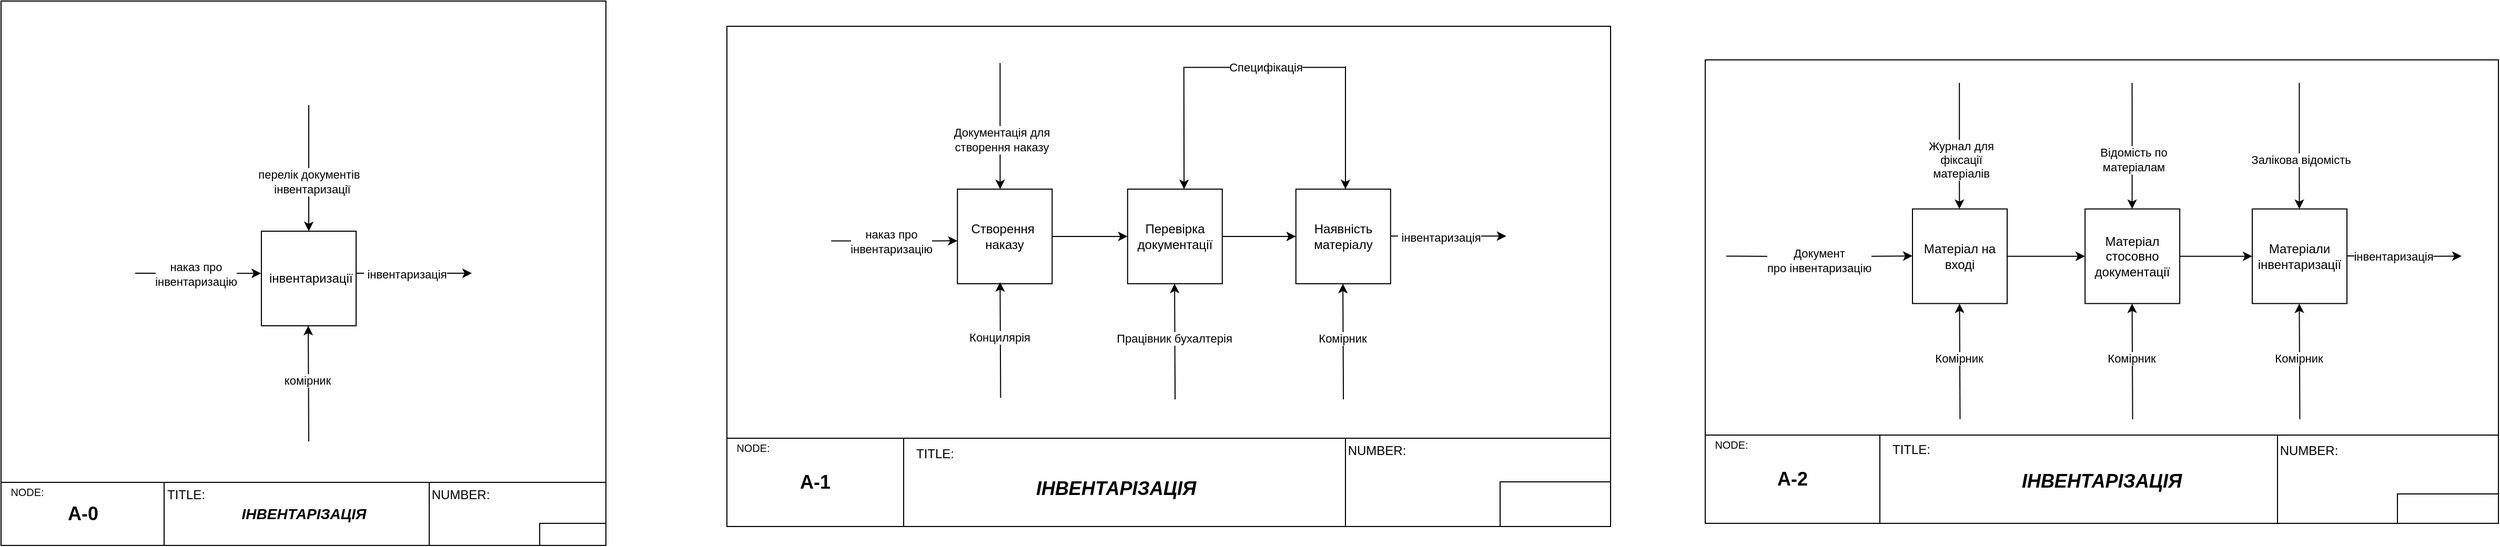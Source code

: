 <mxfile version="22.1.11" type="onedrive">
  <diagram name="Сторінка-1" id="XGw9BpkaDmGz_8pscAHc">
    <mxGraphModel grid="1" page="1" gridSize="10" guides="1" tooltips="1" connect="1" arrows="1" fold="1" pageScale="1" pageWidth="827" pageHeight="1169" math="0" shadow="0">
      <root>
        <mxCell id="0" />
        <mxCell id="1" parent="0" />
        <mxCell id="bA5mIppAFNgKLBcAYVJZ-1" value="" style="rounded=0;whiteSpace=wrap;html=1;" vertex="1" parent="1">
          <mxGeometry x="-720" y="2660" width="575" height="518" as="geometry" />
        </mxCell>
        <mxCell id="bA5mIppAFNgKLBcAYVJZ-2" value="&amp;nbsp;інвентаризації" style="whiteSpace=wrap;html=1;aspect=fixed;" vertex="1" parent="1">
          <mxGeometry x="-472.5" y="2879.0" width="90" height="90" as="geometry" />
        </mxCell>
        <mxCell id="bA5mIppAFNgKLBcAYVJZ-3" value="" style="endArrow=classic;html=1;rounded=0;" edge="1" parent="1">
          <mxGeometry width="50" height="50" relative="1" as="geometry">
            <mxPoint x="-427.5" y="3079.0" as="sourcePoint" />
            <mxPoint x="-428" y="2969.0" as="targetPoint" />
          </mxGeometry>
        </mxCell>
        <mxCell id="bA5mIppAFNgKLBcAYVJZ-4" value="комірник" style="edgeLabel;html=1;align=center;verticalAlign=middle;resizable=0;points=[];" connectable="0" vertex="1" parent="bA5mIppAFNgKLBcAYVJZ-3">
          <mxGeometry x="0.054" y="1" relative="1" as="geometry">
            <mxPoint as="offset" />
          </mxGeometry>
        </mxCell>
        <mxCell id="bA5mIppAFNgKLBcAYVJZ-5" value="" style="endArrow=classic;html=1;rounded=0;entryX=0.5;entryY=0;entryDx=0;entryDy=0;" edge="1" parent="1" target="bA5mIppAFNgKLBcAYVJZ-2">
          <mxGeometry width="50" height="50" relative="1" as="geometry">
            <mxPoint x="-427.5" y="2759.0" as="sourcePoint" />
            <mxPoint x="-392.5" y="2839.0" as="targetPoint" />
          </mxGeometry>
        </mxCell>
        <mxCell id="bA5mIppAFNgKLBcAYVJZ-6" value="перелік документів&amp;nbsp;&lt;br&gt;&amp;nbsp;інвентаризації" style="edgeLabel;html=1;align=center;verticalAlign=middle;resizable=0;points=[];" connectable="0" vertex="1" parent="bA5mIppAFNgKLBcAYVJZ-5">
          <mxGeometry x="0.218" y="1" relative="1" as="geometry">
            <mxPoint as="offset" />
          </mxGeometry>
        </mxCell>
        <mxCell id="bA5mIppAFNgKLBcAYVJZ-7" value="" style="endArrow=classic;html=1;rounded=0;entryX=-0.004;entryY=0.446;entryDx=0;entryDy=0;entryPerimeter=0;" edge="1" parent="1" target="bA5mIppAFNgKLBcAYVJZ-2">
          <mxGeometry width="50" height="50" relative="1" as="geometry">
            <mxPoint x="-592.5" y="2919.0" as="sourcePoint" />
            <mxPoint x="-492.79" y="2919.0" as="targetPoint" />
          </mxGeometry>
        </mxCell>
        <mxCell id="bA5mIppAFNgKLBcAYVJZ-8" value="наказ про &lt;br&gt;інвентаризацію" style="edgeLabel;html=1;align=center;verticalAlign=middle;resizable=0;points=[];" connectable="0" vertex="1" parent="bA5mIppAFNgKLBcAYVJZ-7">
          <mxGeometry x="-0.051" y="-1" relative="1" as="geometry">
            <mxPoint as="offset" />
          </mxGeometry>
        </mxCell>
        <mxCell id="bA5mIppAFNgKLBcAYVJZ-9" value="" style="endArrow=classic;html=1;rounded=0;exitX=1;exitY=0.5;exitDx=0;exitDy=0;" edge="1" parent="1">
          <mxGeometry width="50" height="50" relative="1" as="geometry">
            <mxPoint x="-382.5" y="2919.0" as="sourcePoint" />
            <mxPoint x="-272.5" y="2919.0" as="targetPoint" />
          </mxGeometry>
        </mxCell>
        <mxCell id="bA5mIppAFNgKLBcAYVJZ-10" value="&amp;nbsp;інвентаризація" style="edgeLabel;html=1;align=center;verticalAlign=middle;resizable=0;points=[];" connectable="0" vertex="1" parent="bA5mIppAFNgKLBcAYVJZ-9">
          <mxGeometry x="-0.163" y="-1" relative="1" as="geometry">
            <mxPoint as="offset" />
          </mxGeometry>
        </mxCell>
        <mxCell id="bA5mIppAFNgKLBcAYVJZ-11" value="" style="rounded=0;whiteSpace=wrap;html=1;" vertex="1" parent="1">
          <mxGeometry x="-720" y="3118" width="575" height="60" as="geometry" />
        </mxCell>
        <mxCell id="bA5mIppAFNgKLBcAYVJZ-12" value="" style="rounded=0;whiteSpace=wrap;html=1;" vertex="1" parent="1">
          <mxGeometry x="-720" y="3118" width="155" height="60" as="geometry" />
        </mxCell>
        <mxCell id="bA5mIppAFNgKLBcAYVJZ-13" value="&lt;h5&gt;&lt;span style=&quot;font-weight: normal;&quot;&gt;NODE:&lt;/span&gt;&lt;/h5&gt;" style="text;html=1;strokeColor=none;fillColor=none;align=center;verticalAlign=middle;whiteSpace=wrap;rounded=0;" vertex="1" parent="1">
          <mxGeometry x="-720" y="3118" width="50" height="18" as="geometry" />
        </mxCell>
        <mxCell id="bA5mIppAFNgKLBcAYVJZ-14" value="&lt;h2&gt;&lt;b&gt;A-0&lt;/b&gt;&lt;/h2&gt;" style="text;html=1;strokeColor=none;fillColor=none;align=center;verticalAlign=middle;whiteSpace=wrap;rounded=0;" vertex="1" parent="1">
          <mxGeometry x="-672.5" y="3133" width="60" height="30" as="geometry" />
        </mxCell>
        <mxCell id="bA5mIppAFNgKLBcAYVJZ-15" value="TITLE:" style="text;html=1;strokeColor=none;fillColor=none;align=center;verticalAlign=middle;whiteSpace=wrap;rounded=0;" vertex="1" parent="1">
          <mxGeometry x="-574" y="3115" width="60" height="30" as="geometry" />
        </mxCell>
        <mxCell id="bA5mIppAFNgKLBcAYVJZ-16" value="&lt;h3&gt;&lt;b&gt;&lt;i&gt;ІНВЕНТАРІЗАЦІЯ&lt;/i&gt;&lt;/b&gt;&lt;/h3&gt;" style="text;html=1;strokeColor=none;fillColor=none;align=center;verticalAlign=middle;whiteSpace=wrap;rounded=0;" vertex="1" parent="1">
          <mxGeometry x="-462.5" y="3133" width="60" height="30" as="geometry" />
        </mxCell>
        <mxCell id="bA5mIppAFNgKLBcAYVJZ-17" value="" style="rounded=0;whiteSpace=wrap;html=1;" vertex="1" parent="1">
          <mxGeometry x="-313" y="3118" width="168" height="60" as="geometry" />
        </mxCell>
        <mxCell id="bA5mIppAFNgKLBcAYVJZ-18" value="" style="rounded=0;whiteSpace=wrap;html=1;" vertex="1" parent="1">
          <mxGeometry x="-208" y="3157" width="63" height="21" as="geometry" />
        </mxCell>
        <mxCell id="bA5mIppAFNgKLBcAYVJZ-19" value="NUMBER:" style="text;html=1;strokeColor=none;fillColor=none;align=center;verticalAlign=middle;whiteSpace=wrap;rounded=0;" vertex="1" parent="1">
          <mxGeometry x="-313" y="3115" width="60" height="30" as="geometry" />
        </mxCell>
        <mxCell id="bA5mIppAFNgKLBcAYVJZ-20" value="" style="rounded=0;whiteSpace=wrap;html=1;" vertex="1" parent="1">
          <mxGeometry x="-30" y="2684" width="840" height="476" as="geometry" />
        </mxCell>
        <mxCell id="bA5mIppAFNgKLBcAYVJZ-21" value="Наявність матеріалу" style="whiteSpace=wrap;html=1;aspect=fixed;" vertex="1" parent="1">
          <mxGeometry x="510.882" y="2838.972" width="90" height="90" as="geometry" />
        </mxCell>
        <mxCell id="bA5mIppAFNgKLBcAYVJZ-22" style="edgeStyle=orthogonalEdgeStyle;rounded=0;orthogonalLoop=1;jettySize=auto;html=1;entryX=0;entryY=0.5;entryDx=0;entryDy=0;" edge="1" parent="1" source="bA5mIppAFNgKLBcAYVJZ-23" target="bA5mIppAFNgKLBcAYVJZ-21">
          <mxGeometry relative="1" as="geometry" />
        </mxCell>
        <mxCell id="bA5mIppAFNgKLBcAYVJZ-23" value="Перевірка документації" style="whiteSpace=wrap;html=1;aspect=fixed;" vertex="1" parent="1">
          <mxGeometry x="350.885" y="2838.965" width="90" height="90" as="geometry" />
        </mxCell>
        <mxCell id="bA5mIppAFNgKLBcAYVJZ-24" style="edgeStyle=orthogonalEdgeStyle;rounded=0;orthogonalLoop=1;jettySize=auto;html=1;entryX=0;entryY=0.5;entryDx=0;entryDy=0;" edge="1" parent="1" source="bA5mIppAFNgKLBcAYVJZ-25" target="bA5mIppAFNgKLBcAYVJZ-23">
          <mxGeometry relative="1" as="geometry" />
        </mxCell>
        <mxCell id="bA5mIppAFNgKLBcAYVJZ-25" value="Створення&amp;nbsp;&lt;br&gt;наказу" style="whiteSpace=wrap;html=1;aspect=fixed;" vertex="1" parent="1">
          <mxGeometry x="189.148" y="2838.977" width="90" height="90" as="geometry" />
        </mxCell>
        <mxCell id="bA5mIppAFNgKLBcAYVJZ-26" value="" style="endArrow=classic;html=1;rounded=0;entryX=-0.004;entryY=0.446;entryDx=0;entryDy=0;entryPerimeter=0;" edge="1" parent="1">
          <mxGeometry width="50" height="50" relative="1" as="geometry">
            <mxPoint x="69.122" y="2888.222" as="sourcePoint" />
            <mxPoint x="189.152" y="2888.183" as="targetPoint" />
          </mxGeometry>
        </mxCell>
        <mxCell id="bA5mIppAFNgKLBcAYVJZ-27" value="наказ про &lt;br&gt;інвентаризацію" style="edgeLabel;html=1;align=center;verticalAlign=middle;resizable=0;points=[];" connectable="0" vertex="1" parent="bA5mIppAFNgKLBcAYVJZ-26">
          <mxGeometry x="-0.051" y="-1" relative="1" as="geometry">
            <mxPoint as="offset" />
          </mxGeometry>
        </mxCell>
        <mxCell id="bA5mIppAFNgKLBcAYVJZ-28" value="" style="endArrow=classic;html=1;rounded=0;exitX=1;exitY=0.5;exitDx=0;exitDy=0;" edge="1" parent="1">
          <mxGeometry width="50" height="50" relative="1" as="geometry">
            <mxPoint x="600.883" y="2883.632" as="sourcePoint" />
            <mxPoint x="710.883" y="2883.632" as="targetPoint" />
          </mxGeometry>
        </mxCell>
        <mxCell id="bA5mIppAFNgKLBcAYVJZ-29" value="&amp;nbsp;інвентаризація" style="edgeLabel;html=1;align=center;verticalAlign=middle;resizable=0;points=[];" connectable="0" vertex="1" parent="bA5mIppAFNgKLBcAYVJZ-28">
          <mxGeometry x="-0.163" y="-1" relative="1" as="geometry">
            <mxPoint as="offset" />
          </mxGeometry>
        </mxCell>
        <mxCell id="bA5mIppAFNgKLBcAYVJZ-30" value="" style="endArrow=classic;html=1;rounded=0;" edge="1" parent="1">
          <mxGeometry width="50" height="50" relative="1" as="geometry">
            <mxPoint x="230.192" y="3037.552" as="sourcePoint" />
            <mxPoint x="229.692" y="2927.552" as="targetPoint" />
          </mxGeometry>
        </mxCell>
        <mxCell id="bA5mIppAFNgKLBcAYVJZ-31" value="Концилярія" style="edgeLabel;html=1;align=center;verticalAlign=middle;resizable=0;points=[];" connectable="0" vertex="1" parent="bA5mIppAFNgKLBcAYVJZ-30">
          <mxGeometry x="0.054" y="1" relative="1" as="geometry">
            <mxPoint as="offset" />
          </mxGeometry>
        </mxCell>
        <mxCell id="bA5mIppAFNgKLBcAYVJZ-32" value="" style="endArrow=classic;html=1;rounded=0;" edge="1" parent="1">
          <mxGeometry width="50" height="50" relative="1" as="geometry">
            <mxPoint x="396.045" y="3038.975" as="sourcePoint" />
            <mxPoint x="395.545" y="2928.975" as="targetPoint" />
          </mxGeometry>
        </mxCell>
        <mxCell id="bA5mIppAFNgKLBcAYVJZ-33" value="Працівник бухалтерія" style="edgeLabel;html=1;align=center;verticalAlign=middle;resizable=0;points=[];" connectable="0" vertex="1" parent="bA5mIppAFNgKLBcAYVJZ-32">
          <mxGeometry x="0.054" y="1" relative="1" as="geometry">
            <mxPoint as="offset" />
          </mxGeometry>
        </mxCell>
        <mxCell id="bA5mIppAFNgKLBcAYVJZ-34" value="" style="endArrow=classic;html=1;rounded=0;" edge="1" parent="1">
          <mxGeometry width="50" height="50" relative="1" as="geometry">
            <mxPoint x="556.038" y="3038.977" as="sourcePoint" />
            <mxPoint x="555.538" y="2928.977" as="targetPoint" />
          </mxGeometry>
        </mxCell>
        <mxCell id="bA5mIppAFNgKLBcAYVJZ-35" value="Комірник" style="edgeLabel;html=1;align=center;verticalAlign=middle;resizable=0;points=[];" connectable="0" vertex="1" parent="bA5mIppAFNgKLBcAYVJZ-34">
          <mxGeometry x="0.054" y="1" relative="1" as="geometry">
            <mxPoint as="offset" />
          </mxGeometry>
        </mxCell>
        <mxCell id="bA5mIppAFNgKLBcAYVJZ-36" value="" style="endArrow=classic;html=1;rounded=0;entryX=0.5;entryY=0;entryDx=0;entryDy=0;" edge="1" parent="1">
          <mxGeometry width="50" height="50" relative="1" as="geometry">
            <mxPoint x="229.692" y="2719.002" as="sourcePoint" />
            <mxPoint x="229.722" y="2838.963" as="targetPoint" />
          </mxGeometry>
        </mxCell>
        <mxCell id="bA5mIppAFNgKLBcAYVJZ-37" value="Документація для&lt;br&gt;створення наказу" style="edgeLabel;html=1;align=center;verticalAlign=middle;resizable=0;points=[];" connectable="0" vertex="1" parent="bA5mIppAFNgKLBcAYVJZ-36">
          <mxGeometry x="0.218" y="1" relative="1" as="geometry">
            <mxPoint as="offset" />
          </mxGeometry>
        </mxCell>
        <mxCell id="bA5mIppAFNgKLBcAYVJZ-38" value="" style="endArrow=classic;html=1;rounded=0;entryX=0.5;entryY=0;entryDx=0;entryDy=0;" edge="1" parent="1">
          <mxGeometry width="50" height="50" relative="1" as="geometry">
            <mxPoint x="557.38" y="2723.12" as="sourcePoint" />
            <mxPoint x="404.575" y="2838.965" as="targetPoint" />
            <Array as="points">
              <mxPoint x="404.38" y="2723.13" />
            </Array>
          </mxGeometry>
        </mxCell>
        <mxCell id="bA5mIppAFNgKLBcAYVJZ-39" value="Специфікація" style="edgeLabel;html=1;align=center;verticalAlign=middle;resizable=0;points=[];" connectable="0" vertex="1" parent="bA5mIppAFNgKLBcAYVJZ-38">
          <mxGeometry x="0.218" y="1" relative="1" as="geometry">
            <mxPoint x="76" y="-11" as="offset" />
          </mxGeometry>
        </mxCell>
        <mxCell id="bA5mIppAFNgKLBcAYVJZ-40" value="" style="endArrow=classic;html=1;rounded=0;" edge="1" parent="1">
          <mxGeometry width="50" height="50" relative="1" as="geometry">
            <mxPoint x="558" y="2721.99" as="sourcePoint" />
            <mxPoint x="558" y="2838.96" as="targetPoint" />
          </mxGeometry>
        </mxCell>
        <mxCell id="bA5mIppAFNgKLBcAYVJZ-41" value="" style="rounded=0;whiteSpace=wrap;html=1;" vertex="1" parent="1">
          <mxGeometry x="-30" y="3076" width="840" height="84" as="geometry" />
        </mxCell>
        <mxCell id="bA5mIppAFNgKLBcAYVJZ-42" value="" style="rounded=0;whiteSpace=wrap;html=1;" vertex="1" parent="1">
          <mxGeometry x="-30" y="3076" width="168" height="84" as="geometry" />
        </mxCell>
        <mxCell id="bA5mIppAFNgKLBcAYVJZ-43" value="" style="rounded=0;whiteSpace=wrap;html=1;" vertex="1" parent="1">
          <mxGeometry x="558" y="3076" width="252" height="84" as="geometry" />
        </mxCell>
        <mxCell id="bA5mIppAFNgKLBcAYVJZ-44" value="&lt;h5&gt;&lt;span style=&quot;font-weight: normal;&quot;&gt;NODE:&lt;/span&gt;&lt;/h5&gt;" style="text;html=1;strokeColor=none;fillColor=none;align=center;verticalAlign=middle;whiteSpace=wrap;rounded=0;" vertex="1" parent="1">
          <mxGeometry x="-30" y="3076" width="50" height="18" as="geometry" />
        </mxCell>
        <mxCell id="bA5mIppAFNgKLBcAYVJZ-45" value="TITLE:" style="text;html=1;strokeColor=none;fillColor=none;align=center;verticalAlign=middle;whiteSpace=wrap;rounded=0;" vertex="1" parent="1">
          <mxGeometry x="138" y="3076" width="60" height="30" as="geometry" />
        </mxCell>
        <mxCell id="bA5mIppAFNgKLBcAYVJZ-46" value="NUMBER:" style="text;html=1;strokeColor=none;fillColor=none;align=center;verticalAlign=middle;whiteSpace=wrap;rounded=0;" vertex="1" parent="1">
          <mxGeometry x="558" y="3073" width="60" height="30" as="geometry" />
        </mxCell>
        <mxCell id="bA5mIppAFNgKLBcAYVJZ-47" value="&lt;h2&gt;&lt;i style=&quot;&quot;&gt;&lt;b&gt;ІНВЕНТАРІЗАЦІЯ&lt;/b&gt;&lt;/i&gt;&lt;/h2&gt;" style="text;html=1;strokeColor=none;fillColor=none;align=center;verticalAlign=middle;whiteSpace=wrap;rounded=0;" vertex="1" parent="1">
          <mxGeometry x="310" y="3109" width="60" height="30" as="geometry" />
        </mxCell>
        <mxCell id="bA5mIppAFNgKLBcAYVJZ-48" value="&lt;h2&gt;&lt;b&gt;A-1&lt;/b&gt;&lt;/h2&gt;" style="text;html=1;strokeColor=none;fillColor=none;align=center;verticalAlign=middle;whiteSpace=wrap;rounded=0;" vertex="1" parent="1">
          <mxGeometry x="24" y="3103" width="60" height="30" as="geometry" />
        </mxCell>
        <mxCell id="bA5mIppAFNgKLBcAYVJZ-49" value="" style="rounded=0;whiteSpace=wrap;html=1;" vertex="1" parent="1">
          <mxGeometry x="705" y="3117.5" width="105" height="42.5" as="geometry" />
        </mxCell>
        <mxCell id="bA5mIppAFNgKLBcAYVJZ-50" value="" style="rounded=0;whiteSpace=wrap;html=1;" vertex="1" parent="1">
          <mxGeometry x="900" y="2716" width="754" height="441" as="geometry" />
        </mxCell>
        <mxCell id="bA5mIppAFNgKLBcAYVJZ-51" style="edgeStyle=orthogonalEdgeStyle;rounded=0;orthogonalLoop=1;jettySize=auto;html=1;entryX=0;entryY=0.5;entryDx=0;entryDy=0;" edge="1" parent="1" source="bA5mIppAFNgKLBcAYVJZ-52" target="bA5mIppAFNgKLBcAYVJZ-54">
          <mxGeometry relative="1" as="geometry" />
        </mxCell>
        <mxCell id="bA5mIppAFNgKLBcAYVJZ-52" value="Матеріал на вході" style="whiteSpace=wrap;html=1;aspect=fixed;" vertex="1" parent="1">
          <mxGeometry x="1097.005" y="2857.825" width="90" height="90" as="geometry" />
        </mxCell>
        <mxCell id="bA5mIppAFNgKLBcAYVJZ-53" style="edgeStyle=orthogonalEdgeStyle;rounded=0;orthogonalLoop=1;jettySize=auto;html=1;" edge="1" parent="1" source="bA5mIppAFNgKLBcAYVJZ-54" target="bA5mIppAFNgKLBcAYVJZ-55">
          <mxGeometry relative="1" as="geometry" />
        </mxCell>
        <mxCell id="bA5mIppAFNgKLBcAYVJZ-54" value="Матеріал стосовно документації" style="whiteSpace=wrap;html=1;aspect=fixed;" vertex="1" parent="1">
          <mxGeometry x="1261.057" y="2857.828" width="90" height="90" as="geometry" />
        </mxCell>
        <mxCell id="bA5mIppAFNgKLBcAYVJZ-55" value="Матеріали&lt;br&gt;інвентаризації" style="whiteSpace=wrap;html=1;aspect=fixed;" vertex="1" parent="1">
          <mxGeometry x="1420.0" y="2857.83" width="90" height="90" as="geometry" />
        </mxCell>
        <mxCell id="bA5mIppAFNgKLBcAYVJZ-56" value="" style="endArrow=classic;html=1;rounded=0;" edge="1" parent="1">
          <mxGeometry width="50" height="50" relative="1" as="geometry">
            <mxPoint x="1142.22" y="3057.83" as="sourcePoint" />
            <mxPoint x="1141.72" y="2947.83" as="targetPoint" />
          </mxGeometry>
        </mxCell>
        <mxCell id="bA5mIppAFNgKLBcAYVJZ-57" value="Комірник" style="edgeLabel;html=1;align=center;verticalAlign=middle;resizable=0;points=[];" connectable="0" vertex="1" parent="bA5mIppAFNgKLBcAYVJZ-56">
          <mxGeometry x="0.054" y="1" relative="1" as="geometry">
            <mxPoint as="offset" />
          </mxGeometry>
        </mxCell>
        <mxCell id="bA5mIppAFNgKLBcAYVJZ-58" value="" style="endArrow=classic;html=1;rounded=0;" edge="1" parent="1">
          <mxGeometry width="50" height="50" relative="1" as="geometry">
            <mxPoint x="1306.273" y="3057.832" as="sourcePoint" />
            <mxPoint x="1305.773" y="2947.832" as="targetPoint" />
          </mxGeometry>
        </mxCell>
        <mxCell id="bA5mIppAFNgKLBcAYVJZ-59" value="Комірник" style="edgeLabel;html=1;align=center;verticalAlign=middle;resizable=0;points=[];" connectable="0" vertex="1" parent="bA5mIppAFNgKLBcAYVJZ-58">
          <mxGeometry x="0.054" y="1" relative="1" as="geometry">
            <mxPoint as="offset" />
          </mxGeometry>
        </mxCell>
        <mxCell id="bA5mIppAFNgKLBcAYVJZ-60" value="" style="endArrow=classic;html=1;rounded=0;" edge="1" parent="1">
          <mxGeometry width="50" height="50" relative="1" as="geometry">
            <mxPoint x="1465.215" y="3057.825" as="sourcePoint" />
            <mxPoint x="1464.715" y="2947.825" as="targetPoint" />
          </mxGeometry>
        </mxCell>
        <mxCell id="bA5mIppAFNgKLBcAYVJZ-61" value="Комірник" style="edgeLabel;html=1;align=center;verticalAlign=middle;resizable=0;points=[];" connectable="0" vertex="1" parent="bA5mIppAFNgKLBcAYVJZ-60">
          <mxGeometry x="0.054" y="1" relative="1" as="geometry">
            <mxPoint as="offset" />
          </mxGeometry>
        </mxCell>
        <mxCell id="bA5mIppAFNgKLBcAYVJZ-62" style="edgeStyle=orthogonalEdgeStyle;rounded=0;orthogonalLoop=1;jettySize=auto;html=1;" edge="1" parent="1">
          <mxGeometry relative="1" as="geometry">
            <mxPoint x="1510.003" y="2902.493" as="sourcePoint" />
            <mxPoint x="1619" y="2902.65" as="targetPoint" />
          </mxGeometry>
        </mxCell>
        <mxCell id="bA5mIppAFNgKLBcAYVJZ-63" value="інвентаризація" style="edgeLabel;html=1;align=center;verticalAlign=middle;resizable=0;points=[];" connectable="0" vertex="1" parent="bA5mIppAFNgKLBcAYVJZ-62">
          <mxGeometry x="-0.282" y="1" relative="1" as="geometry">
            <mxPoint x="5" y="1" as="offset" />
          </mxGeometry>
        </mxCell>
        <mxCell id="bA5mIppAFNgKLBcAYVJZ-64" style="edgeStyle=orthogonalEdgeStyle;rounded=0;orthogonalLoop=1;jettySize=auto;html=1;entryX=0;entryY=0.5;entryDx=0;entryDy=0;" edge="1" parent="1">
          <mxGeometry relative="1" as="geometry">
            <mxPoint x="920" y="2902.7" as="sourcePoint" />
            <mxPoint x="1097.003" y="2902.543" as="targetPoint" />
          </mxGeometry>
        </mxCell>
        <mxCell id="bA5mIppAFNgKLBcAYVJZ-65" value="Документ&lt;br&gt;про інвентаризацію" style="edgeLabel;html=1;align=center;verticalAlign=middle;resizable=0;points=[];" connectable="0" vertex="1" parent="bA5mIppAFNgKLBcAYVJZ-64">
          <mxGeometry x="-0.234" y="-1" relative="1" as="geometry">
            <mxPoint x="20" y="3" as="offset" />
          </mxGeometry>
        </mxCell>
        <mxCell id="bA5mIppAFNgKLBcAYVJZ-66" value="" style="endArrow=classic;html=1;rounded=0;entryX=0.5;entryY=0;entryDx=0;entryDy=0;" edge="1" parent="1">
          <mxGeometry width="50" height="50" relative="1" as="geometry">
            <mxPoint x="1141.585" y="2737.865" as="sourcePoint" />
            <mxPoint x="1141.615" y="2857.825" as="targetPoint" />
          </mxGeometry>
        </mxCell>
        <mxCell id="bA5mIppAFNgKLBcAYVJZ-67" value="Журнал для &lt;br&gt;фіксації&lt;br&gt;матеріалів" style="edgeLabel;html=1;align=center;verticalAlign=middle;resizable=0;points=[];" connectable="0" vertex="1" parent="bA5mIppAFNgKLBcAYVJZ-66">
          <mxGeometry x="0.218" y="1" relative="1" as="geometry">
            <mxPoint as="offset" />
          </mxGeometry>
        </mxCell>
        <mxCell id="bA5mIppAFNgKLBcAYVJZ-68" value="" style="endArrow=classic;html=1;rounded=0;entryX=0.5;entryY=0;entryDx=0;entryDy=0;" edge="1" parent="1">
          <mxGeometry width="50" height="50" relative="1" as="geometry">
            <mxPoint x="1305.767" y="2737.867" as="sourcePoint" />
            <mxPoint x="1305.798" y="2857.828" as="targetPoint" />
          </mxGeometry>
        </mxCell>
        <mxCell id="bA5mIppAFNgKLBcAYVJZ-69" value="Відомість по &lt;br&gt;матеріалам" style="edgeLabel;html=1;align=center;verticalAlign=middle;resizable=0;points=[];" connectable="0" vertex="1" parent="bA5mIppAFNgKLBcAYVJZ-68">
          <mxGeometry x="0.218" y="1" relative="1" as="geometry">
            <mxPoint as="offset" />
          </mxGeometry>
        </mxCell>
        <mxCell id="bA5mIppAFNgKLBcAYVJZ-70" value="" style="endArrow=classic;html=1;rounded=0;entryX=0.5;entryY=0;entryDx=0;entryDy=0;" edge="1" parent="1">
          <mxGeometry width="50" height="50" relative="1" as="geometry">
            <mxPoint x="1464.71" y="2737.87" as="sourcePoint" />
            <mxPoint x="1464.74" y="2857.83" as="targetPoint" />
          </mxGeometry>
        </mxCell>
        <mxCell id="bA5mIppAFNgKLBcAYVJZ-71" value="Залікова відомість" style="edgeLabel;html=1;align=center;verticalAlign=middle;resizable=0;points=[];" connectable="0" vertex="1" parent="bA5mIppAFNgKLBcAYVJZ-70">
          <mxGeometry x="0.218" y="1" relative="1" as="geometry">
            <mxPoint as="offset" />
          </mxGeometry>
        </mxCell>
        <mxCell id="bA5mIppAFNgKLBcAYVJZ-72" value="" style="rounded=0;whiteSpace=wrap;html=1;" vertex="1" parent="1">
          <mxGeometry x="900" y="3073" width="754" height="84" as="geometry" />
        </mxCell>
        <mxCell id="bA5mIppAFNgKLBcAYVJZ-73" value="" style="rounded=0;whiteSpace=wrap;html=1;fontStyle=0" vertex="1" parent="1">
          <mxGeometry x="900" y="3073" width="166" height="84" as="geometry" />
        </mxCell>
        <mxCell id="bA5mIppAFNgKLBcAYVJZ-74" value="" style="rounded=0;whiteSpace=wrap;html=1;fontStyle=0" vertex="1" parent="1">
          <mxGeometry x="1444" y="3073" width="210" height="84" as="geometry" />
        </mxCell>
        <mxCell id="bA5mIppAFNgKLBcAYVJZ-75" value="&lt;h5&gt;&lt;span style=&quot;font-weight: normal;&quot;&gt;NODE:&lt;/span&gt;&lt;/h5&gt;" style="text;html=1;strokeColor=none;fillColor=none;align=center;verticalAlign=middle;whiteSpace=wrap;rounded=0;" vertex="1" parent="1">
          <mxGeometry x="900" y="3073" width="50" height="18" as="geometry" />
        </mxCell>
        <mxCell id="bA5mIppAFNgKLBcAYVJZ-76" value="&lt;h2&gt;&lt;b&gt;A-2&lt;/b&gt;&lt;/h2&gt;" style="text;html=1;strokeColor=none;fillColor=none;align=center;verticalAlign=middle;whiteSpace=wrap;rounded=0;" vertex="1" parent="1">
          <mxGeometry x="953" y="3100" width="60" height="30" as="geometry" />
        </mxCell>
        <mxCell id="bA5mIppAFNgKLBcAYVJZ-77" value="&lt;h2&gt;&lt;i style=&quot;&quot;&gt;&lt;b&gt;ІНВЕНТАРІЗАЦІЯ&lt;/b&gt;&lt;/i&gt;&lt;/h2&gt;" style="text;html=1;strokeColor=none;fillColor=none;align=center;verticalAlign=middle;whiteSpace=wrap;rounded=0;" vertex="1" parent="1">
          <mxGeometry x="1247" y="3102" width="60" height="30" as="geometry" />
        </mxCell>
        <mxCell id="bA5mIppAFNgKLBcAYVJZ-78" value="TITLE:" style="text;html=1;strokeColor=none;fillColor=none;align=center;verticalAlign=middle;whiteSpace=wrap;rounded=0;" vertex="1" parent="1">
          <mxGeometry x="1066" y="3072" width="60" height="30" as="geometry" />
        </mxCell>
        <mxCell id="bA5mIppAFNgKLBcAYVJZ-79" value="NUMBER:" style="text;html=1;strokeColor=none;fillColor=none;align=center;verticalAlign=middle;whiteSpace=wrap;rounded=0;" vertex="1" parent="1">
          <mxGeometry x="1444" y="3073" width="60" height="30" as="geometry" />
        </mxCell>
        <mxCell id="bA5mIppAFNgKLBcAYVJZ-80" value="" style="rounded=0;whiteSpace=wrap;html=1;" vertex="1" parent="1">
          <mxGeometry x="1558" y="3129" width="96" height="28" as="geometry" />
        </mxCell>
      </root>
    </mxGraphModel>
  </diagram>
</mxfile>
